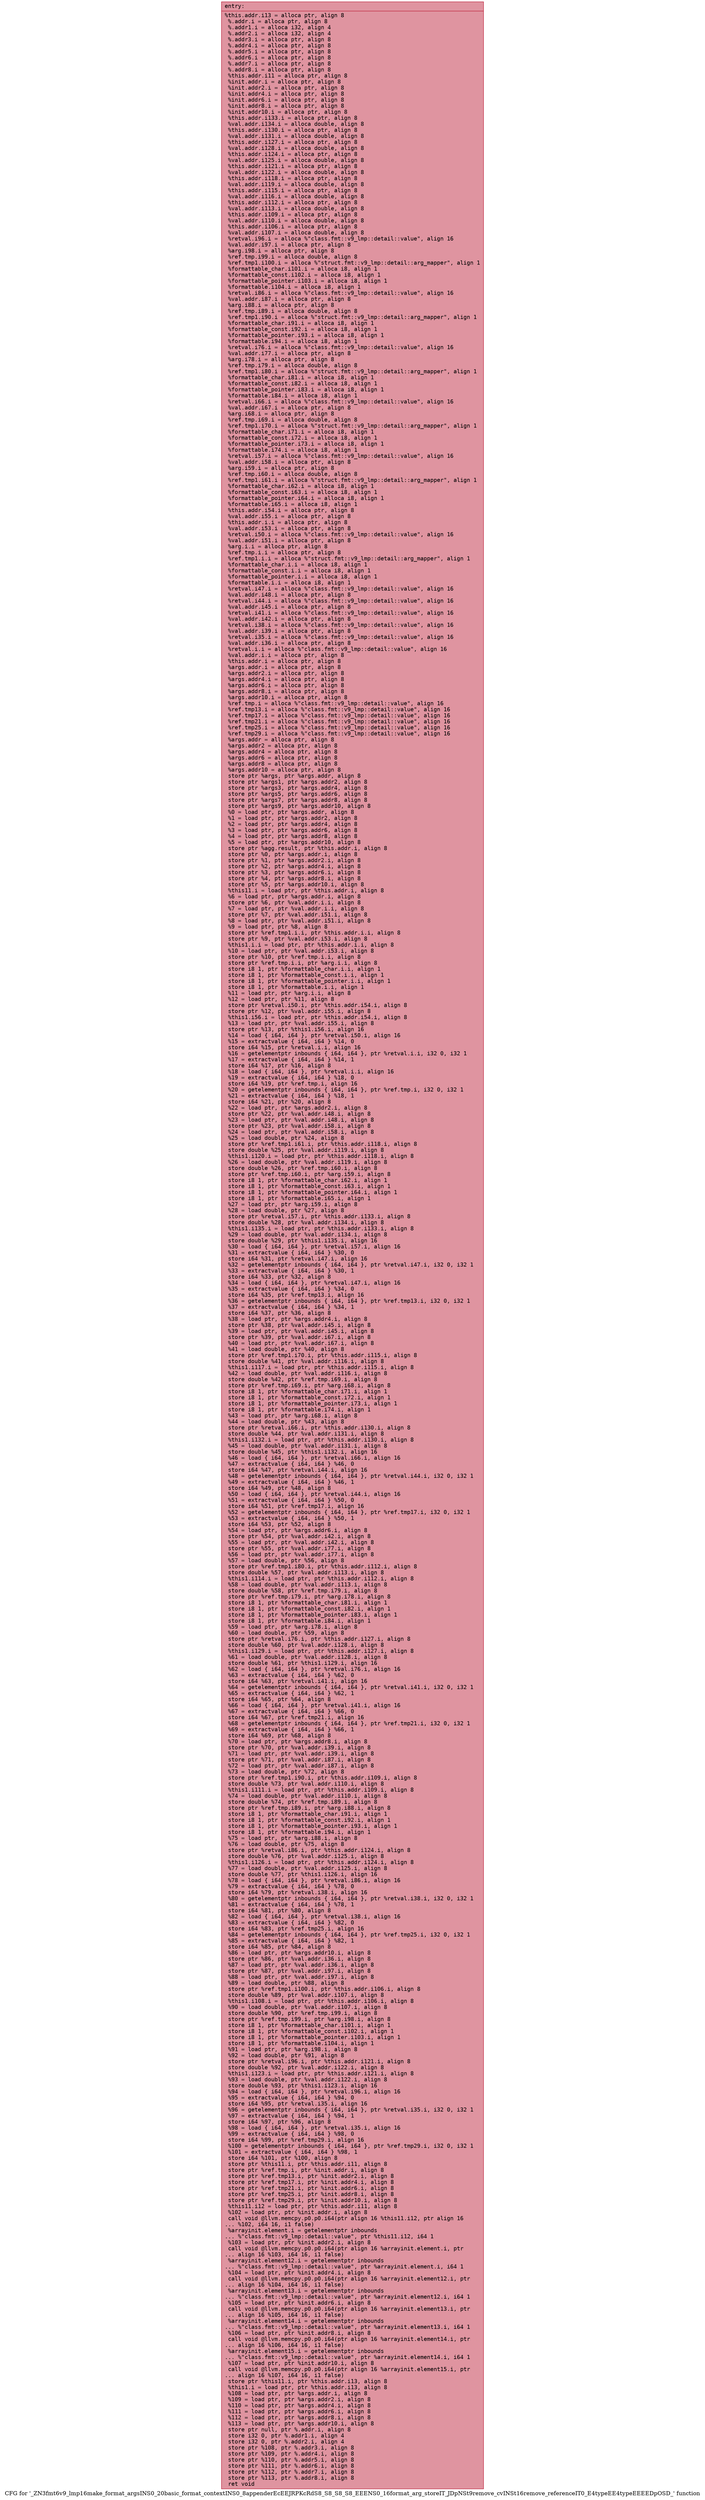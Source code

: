 digraph "CFG for '_ZN3fmt6v9_lmp16make_format_argsINS0_20basic_format_contextINS0_8appenderEcEEJRPKcRdS8_S8_S8_S8_EEENS0_16format_arg_storeIT_JDpNSt9remove_cvINSt16remove_referenceIT0_E4typeEE4typeEEEEDpOSD_' function" {
	label="CFG for '_ZN3fmt6v9_lmp16make_format_argsINS0_20basic_format_contextINS0_8appenderEcEEJRPKcRdS8_S8_S8_S8_EEENS0_16format_arg_storeIT_JDpNSt9remove_cvINSt16remove_referenceIT0_E4typeEE4typeEEEEDpOSD_' function";

	Node0x55e522865560 [shape=record,color="#b70d28ff", style=filled, fillcolor="#b70d2870" fontname="Courier",label="{entry:\l|  %this.addr.i13 = alloca ptr, align 8\l  %.addr.i = alloca ptr, align 8\l  %.addr1.i = alloca i32, align 4\l  %.addr2.i = alloca i32, align 4\l  %.addr3.i = alloca ptr, align 8\l  %.addr4.i = alloca ptr, align 8\l  %.addr5.i = alloca ptr, align 8\l  %.addr6.i = alloca ptr, align 8\l  %.addr7.i = alloca ptr, align 8\l  %.addr8.i = alloca ptr, align 8\l  %this.addr.i11 = alloca ptr, align 8\l  %init.addr.i = alloca ptr, align 8\l  %init.addr2.i = alloca ptr, align 8\l  %init.addr4.i = alloca ptr, align 8\l  %init.addr6.i = alloca ptr, align 8\l  %init.addr8.i = alloca ptr, align 8\l  %init.addr10.i = alloca ptr, align 8\l  %this.addr.i133.i = alloca ptr, align 8\l  %val.addr.i134.i = alloca double, align 8\l  %this.addr.i130.i = alloca ptr, align 8\l  %val.addr.i131.i = alloca double, align 8\l  %this.addr.i127.i = alloca ptr, align 8\l  %val.addr.i128.i = alloca double, align 8\l  %this.addr.i124.i = alloca ptr, align 8\l  %val.addr.i125.i = alloca double, align 8\l  %this.addr.i121.i = alloca ptr, align 8\l  %val.addr.i122.i = alloca double, align 8\l  %this.addr.i118.i = alloca ptr, align 8\l  %val.addr.i119.i = alloca double, align 8\l  %this.addr.i115.i = alloca ptr, align 8\l  %val.addr.i116.i = alloca double, align 8\l  %this.addr.i112.i = alloca ptr, align 8\l  %val.addr.i113.i = alloca double, align 8\l  %this.addr.i109.i = alloca ptr, align 8\l  %val.addr.i110.i = alloca double, align 8\l  %this.addr.i106.i = alloca ptr, align 8\l  %val.addr.i107.i = alloca double, align 8\l  %retval.i96.i = alloca %\"class.fmt::v9_lmp::detail::value\", align 16\l  %val.addr.i97.i = alloca ptr, align 8\l  %arg.i98.i = alloca ptr, align 8\l  %ref.tmp.i99.i = alloca double, align 8\l  %ref.tmp1.i100.i = alloca %\"struct.fmt::v9_lmp::detail::arg_mapper\", align 1\l  %formattable_char.i101.i = alloca i8, align 1\l  %formattable_const.i102.i = alloca i8, align 1\l  %formattable_pointer.i103.i = alloca i8, align 1\l  %formattable.i104.i = alloca i8, align 1\l  %retval.i86.i = alloca %\"class.fmt::v9_lmp::detail::value\", align 16\l  %val.addr.i87.i = alloca ptr, align 8\l  %arg.i88.i = alloca ptr, align 8\l  %ref.tmp.i89.i = alloca double, align 8\l  %ref.tmp1.i90.i = alloca %\"struct.fmt::v9_lmp::detail::arg_mapper\", align 1\l  %formattable_char.i91.i = alloca i8, align 1\l  %formattable_const.i92.i = alloca i8, align 1\l  %formattable_pointer.i93.i = alloca i8, align 1\l  %formattable.i94.i = alloca i8, align 1\l  %retval.i76.i = alloca %\"class.fmt::v9_lmp::detail::value\", align 16\l  %val.addr.i77.i = alloca ptr, align 8\l  %arg.i78.i = alloca ptr, align 8\l  %ref.tmp.i79.i = alloca double, align 8\l  %ref.tmp1.i80.i = alloca %\"struct.fmt::v9_lmp::detail::arg_mapper\", align 1\l  %formattable_char.i81.i = alloca i8, align 1\l  %formattable_const.i82.i = alloca i8, align 1\l  %formattable_pointer.i83.i = alloca i8, align 1\l  %formattable.i84.i = alloca i8, align 1\l  %retval.i66.i = alloca %\"class.fmt::v9_lmp::detail::value\", align 16\l  %val.addr.i67.i = alloca ptr, align 8\l  %arg.i68.i = alloca ptr, align 8\l  %ref.tmp.i69.i = alloca double, align 8\l  %ref.tmp1.i70.i = alloca %\"struct.fmt::v9_lmp::detail::arg_mapper\", align 1\l  %formattable_char.i71.i = alloca i8, align 1\l  %formattable_const.i72.i = alloca i8, align 1\l  %formattable_pointer.i73.i = alloca i8, align 1\l  %formattable.i74.i = alloca i8, align 1\l  %retval.i57.i = alloca %\"class.fmt::v9_lmp::detail::value\", align 16\l  %val.addr.i58.i = alloca ptr, align 8\l  %arg.i59.i = alloca ptr, align 8\l  %ref.tmp.i60.i = alloca double, align 8\l  %ref.tmp1.i61.i = alloca %\"struct.fmt::v9_lmp::detail::arg_mapper\", align 1\l  %formattable_char.i62.i = alloca i8, align 1\l  %formattable_const.i63.i = alloca i8, align 1\l  %formattable_pointer.i64.i = alloca i8, align 1\l  %formattable.i65.i = alloca i8, align 1\l  %this.addr.i54.i = alloca ptr, align 8\l  %val.addr.i55.i = alloca ptr, align 8\l  %this.addr.i.i = alloca ptr, align 8\l  %val.addr.i53.i = alloca ptr, align 8\l  %retval.i50.i = alloca %\"class.fmt::v9_lmp::detail::value\", align 16\l  %val.addr.i51.i = alloca ptr, align 8\l  %arg.i.i = alloca ptr, align 8\l  %ref.tmp.i.i = alloca ptr, align 8\l  %ref.tmp1.i.i = alloca %\"struct.fmt::v9_lmp::detail::arg_mapper\", align 1\l  %formattable_char.i.i = alloca i8, align 1\l  %formattable_const.i.i = alloca i8, align 1\l  %formattable_pointer.i.i = alloca i8, align 1\l  %formattable.i.i = alloca i8, align 1\l  %retval.i47.i = alloca %\"class.fmt::v9_lmp::detail::value\", align 16\l  %val.addr.i48.i = alloca ptr, align 8\l  %retval.i44.i = alloca %\"class.fmt::v9_lmp::detail::value\", align 16\l  %val.addr.i45.i = alloca ptr, align 8\l  %retval.i41.i = alloca %\"class.fmt::v9_lmp::detail::value\", align 16\l  %val.addr.i42.i = alloca ptr, align 8\l  %retval.i38.i = alloca %\"class.fmt::v9_lmp::detail::value\", align 16\l  %val.addr.i39.i = alloca ptr, align 8\l  %retval.i35.i = alloca %\"class.fmt::v9_lmp::detail::value\", align 16\l  %val.addr.i36.i = alloca ptr, align 8\l  %retval.i.i = alloca %\"class.fmt::v9_lmp::detail::value\", align 16\l  %val.addr.i.i = alloca ptr, align 8\l  %this.addr.i = alloca ptr, align 8\l  %args.addr.i = alloca ptr, align 8\l  %args.addr2.i = alloca ptr, align 8\l  %args.addr4.i = alloca ptr, align 8\l  %args.addr6.i = alloca ptr, align 8\l  %args.addr8.i = alloca ptr, align 8\l  %args.addr10.i = alloca ptr, align 8\l  %ref.tmp.i = alloca %\"class.fmt::v9_lmp::detail::value\", align 16\l  %ref.tmp13.i = alloca %\"class.fmt::v9_lmp::detail::value\", align 16\l  %ref.tmp17.i = alloca %\"class.fmt::v9_lmp::detail::value\", align 16\l  %ref.tmp21.i = alloca %\"class.fmt::v9_lmp::detail::value\", align 16\l  %ref.tmp25.i = alloca %\"class.fmt::v9_lmp::detail::value\", align 16\l  %ref.tmp29.i = alloca %\"class.fmt::v9_lmp::detail::value\", align 16\l  %args.addr = alloca ptr, align 8\l  %args.addr2 = alloca ptr, align 8\l  %args.addr4 = alloca ptr, align 8\l  %args.addr6 = alloca ptr, align 8\l  %args.addr8 = alloca ptr, align 8\l  %args.addr10 = alloca ptr, align 8\l  store ptr %args, ptr %args.addr, align 8\l  store ptr %args1, ptr %args.addr2, align 8\l  store ptr %args3, ptr %args.addr4, align 8\l  store ptr %args5, ptr %args.addr6, align 8\l  store ptr %args7, ptr %args.addr8, align 8\l  store ptr %args9, ptr %args.addr10, align 8\l  %0 = load ptr, ptr %args.addr, align 8\l  %1 = load ptr, ptr %args.addr2, align 8\l  %2 = load ptr, ptr %args.addr4, align 8\l  %3 = load ptr, ptr %args.addr6, align 8\l  %4 = load ptr, ptr %args.addr8, align 8\l  %5 = load ptr, ptr %args.addr10, align 8\l  store ptr %agg.result, ptr %this.addr.i, align 8\l  store ptr %0, ptr %args.addr.i, align 8\l  store ptr %1, ptr %args.addr2.i, align 8\l  store ptr %2, ptr %args.addr4.i, align 8\l  store ptr %3, ptr %args.addr6.i, align 8\l  store ptr %4, ptr %args.addr8.i, align 8\l  store ptr %5, ptr %args.addr10.i, align 8\l  %this11.i = load ptr, ptr %this.addr.i, align 8\l  %6 = load ptr, ptr %args.addr.i, align 8\l  store ptr %6, ptr %val.addr.i.i, align 8\l  %7 = load ptr, ptr %val.addr.i.i, align 8\l  store ptr %7, ptr %val.addr.i51.i, align 8\l  %8 = load ptr, ptr %val.addr.i51.i, align 8\l  %9 = load ptr, ptr %8, align 8\l  store ptr %ref.tmp1.i.i, ptr %this.addr.i.i, align 8\l  store ptr %9, ptr %val.addr.i53.i, align 8\l  %this1.i.i = load ptr, ptr %this.addr.i.i, align 8\l  %10 = load ptr, ptr %val.addr.i53.i, align 8\l  store ptr %10, ptr %ref.tmp.i.i, align 8\l  store ptr %ref.tmp.i.i, ptr %arg.i.i, align 8\l  store i8 1, ptr %formattable_char.i.i, align 1\l  store i8 1, ptr %formattable_const.i.i, align 1\l  store i8 1, ptr %formattable_pointer.i.i, align 1\l  store i8 1, ptr %formattable.i.i, align 1\l  %11 = load ptr, ptr %arg.i.i, align 8\l  %12 = load ptr, ptr %11, align 8\l  store ptr %retval.i50.i, ptr %this.addr.i54.i, align 8\l  store ptr %12, ptr %val.addr.i55.i, align 8\l  %this1.i56.i = load ptr, ptr %this.addr.i54.i, align 8\l  %13 = load ptr, ptr %val.addr.i55.i, align 8\l  store ptr %13, ptr %this1.i56.i, align 16\l  %14 = load \{ i64, i64 \}, ptr %retval.i50.i, align 16\l  %15 = extractvalue \{ i64, i64 \} %14, 0\l  store i64 %15, ptr %retval.i.i, align 16\l  %16 = getelementptr inbounds \{ i64, i64 \}, ptr %retval.i.i, i32 0, i32 1\l  %17 = extractvalue \{ i64, i64 \} %14, 1\l  store i64 %17, ptr %16, align 8\l  %18 = load \{ i64, i64 \}, ptr %retval.i.i, align 16\l  %19 = extractvalue \{ i64, i64 \} %18, 0\l  store i64 %19, ptr %ref.tmp.i, align 16\l  %20 = getelementptr inbounds \{ i64, i64 \}, ptr %ref.tmp.i, i32 0, i32 1\l  %21 = extractvalue \{ i64, i64 \} %18, 1\l  store i64 %21, ptr %20, align 8\l  %22 = load ptr, ptr %args.addr2.i, align 8\l  store ptr %22, ptr %val.addr.i48.i, align 8\l  %23 = load ptr, ptr %val.addr.i48.i, align 8\l  store ptr %23, ptr %val.addr.i58.i, align 8\l  %24 = load ptr, ptr %val.addr.i58.i, align 8\l  %25 = load double, ptr %24, align 8\l  store ptr %ref.tmp1.i61.i, ptr %this.addr.i118.i, align 8\l  store double %25, ptr %val.addr.i119.i, align 8\l  %this1.i120.i = load ptr, ptr %this.addr.i118.i, align 8\l  %26 = load double, ptr %val.addr.i119.i, align 8\l  store double %26, ptr %ref.tmp.i60.i, align 8\l  store ptr %ref.tmp.i60.i, ptr %arg.i59.i, align 8\l  store i8 1, ptr %formattable_char.i62.i, align 1\l  store i8 1, ptr %formattable_const.i63.i, align 1\l  store i8 1, ptr %formattable_pointer.i64.i, align 1\l  store i8 1, ptr %formattable.i65.i, align 1\l  %27 = load ptr, ptr %arg.i59.i, align 8\l  %28 = load double, ptr %27, align 8\l  store ptr %retval.i57.i, ptr %this.addr.i133.i, align 8\l  store double %28, ptr %val.addr.i134.i, align 8\l  %this1.i135.i = load ptr, ptr %this.addr.i133.i, align 8\l  %29 = load double, ptr %val.addr.i134.i, align 8\l  store double %29, ptr %this1.i135.i, align 16\l  %30 = load \{ i64, i64 \}, ptr %retval.i57.i, align 16\l  %31 = extractvalue \{ i64, i64 \} %30, 0\l  store i64 %31, ptr %retval.i47.i, align 16\l  %32 = getelementptr inbounds \{ i64, i64 \}, ptr %retval.i47.i, i32 0, i32 1\l  %33 = extractvalue \{ i64, i64 \} %30, 1\l  store i64 %33, ptr %32, align 8\l  %34 = load \{ i64, i64 \}, ptr %retval.i47.i, align 16\l  %35 = extractvalue \{ i64, i64 \} %34, 0\l  store i64 %35, ptr %ref.tmp13.i, align 16\l  %36 = getelementptr inbounds \{ i64, i64 \}, ptr %ref.tmp13.i, i32 0, i32 1\l  %37 = extractvalue \{ i64, i64 \} %34, 1\l  store i64 %37, ptr %36, align 8\l  %38 = load ptr, ptr %args.addr4.i, align 8\l  store ptr %38, ptr %val.addr.i45.i, align 8\l  %39 = load ptr, ptr %val.addr.i45.i, align 8\l  store ptr %39, ptr %val.addr.i67.i, align 8\l  %40 = load ptr, ptr %val.addr.i67.i, align 8\l  %41 = load double, ptr %40, align 8\l  store ptr %ref.tmp1.i70.i, ptr %this.addr.i115.i, align 8\l  store double %41, ptr %val.addr.i116.i, align 8\l  %this1.i117.i = load ptr, ptr %this.addr.i115.i, align 8\l  %42 = load double, ptr %val.addr.i116.i, align 8\l  store double %42, ptr %ref.tmp.i69.i, align 8\l  store ptr %ref.tmp.i69.i, ptr %arg.i68.i, align 8\l  store i8 1, ptr %formattable_char.i71.i, align 1\l  store i8 1, ptr %formattable_const.i72.i, align 1\l  store i8 1, ptr %formattable_pointer.i73.i, align 1\l  store i8 1, ptr %formattable.i74.i, align 1\l  %43 = load ptr, ptr %arg.i68.i, align 8\l  %44 = load double, ptr %43, align 8\l  store ptr %retval.i66.i, ptr %this.addr.i130.i, align 8\l  store double %44, ptr %val.addr.i131.i, align 8\l  %this1.i132.i = load ptr, ptr %this.addr.i130.i, align 8\l  %45 = load double, ptr %val.addr.i131.i, align 8\l  store double %45, ptr %this1.i132.i, align 16\l  %46 = load \{ i64, i64 \}, ptr %retval.i66.i, align 16\l  %47 = extractvalue \{ i64, i64 \} %46, 0\l  store i64 %47, ptr %retval.i44.i, align 16\l  %48 = getelementptr inbounds \{ i64, i64 \}, ptr %retval.i44.i, i32 0, i32 1\l  %49 = extractvalue \{ i64, i64 \} %46, 1\l  store i64 %49, ptr %48, align 8\l  %50 = load \{ i64, i64 \}, ptr %retval.i44.i, align 16\l  %51 = extractvalue \{ i64, i64 \} %50, 0\l  store i64 %51, ptr %ref.tmp17.i, align 16\l  %52 = getelementptr inbounds \{ i64, i64 \}, ptr %ref.tmp17.i, i32 0, i32 1\l  %53 = extractvalue \{ i64, i64 \} %50, 1\l  store i64 %53, ptr %52, align 8\l  %54 = load ptr, ptr %args.addr6.i, align 8\l  store ptr %54, ptr %val.addr.i42.i, align 8\l  %55 = load ptr, ptr %val.addr.i42.i, align 8\l  store ptr %55, ptr %val.addr.i77.i, align 8\l  %56 = load ptr, ptr %val.addr.i77.i, align 8\l  %57 = load double, ptr %56, align 8\l  store ptr %ref.tmp1.i80.i, ptr %this.addr.i112.i, align 8\l  store double %57, ptr %val.addr.i113.i, align 8\l  %this1.i114.i = load ptr, ptr %this.addr.i112.i, align 8\l  %58 = load double, ptr %val.addr.i113.i, align 8\l  store double %58, ptr %ref.tmp.i79.i, align 8\l  store ptr %ref.tmp.i79.i, ptr %arg.i78.i, align 8\l  store i8 1, ptr %formattable_char.i81.i, align 1\l  store i8 1, ptr %formattable_const.i82.i, align 1\l  store i8 1, ptr %formattable_pointer.i83.i, align 1\l  store i8 1, ptr %formattable.i84.i, align 1\l  %59 = load ptr, ptr %arg.i78.i, align 8\l  %60 = load double, ptr %59, align 8\l  store ptr %retval.i76.i, ptr %this.addr.i127.i, align 8\l  store double %60, ptr %val.addr.i128.i, align 8\l  %this1.i129.i = load ptr, ptr %this.addr.i127.i, align 8\l  %61 = load double, ptr %val.addr.i128.i, align 8\l  store double %61, ptr %this1.i129.i, align 16\l  %62 = load \{ i64, i64 \}, ptr %retval.i76.i, align 16\l  %63 = extractvalue \{ i64, i64 \} %62, 0\l  store i64 %63, ptr %retval.i41.i, align 16\l  %64 = getelementptr inbounds \{ i64, i64 \}, ptr %retval.i41.i, i32 0, i32 1\l  %65 = extractvalue \{ i64, i64 \} %62, 1\l  store i64 %65, ptr %64, align 8\l  %66 = load \{ i64, i64 \}, ptr %retval.i41.i, align 16\l  %67 = extractvalue \{ i64, i64 \} %66, 0\l  store i64 %67, ptr %ref.tmp21.i, align 16\l  %68 = getelementptr inbounds \{ i64, i64 \}, ptr %ref.tmp21.i, i32 0, i32 1\l  %69 = extractvalue \{ i64, i64 \} %66, 1\l  store i64 %69, ptr %68, align 8\l  %70 = load ptr, ptr %args.addr8.i, align 8\l  store ptr %70, ptr %val.addr.i39.i, align 8\l  %71 = load ptr, ptr %val.addr.i39.i, align 8\l  store ptr %71, ptr %val.addr.i87.i, align 8\l  %72 = load ptr, ptr %val.addr.i87.i, align 8\l  %73 = load double, ptr %72, align 8\l  store ptr %ref.tmp1.i90.i, ptr %this.addr.i109.i, align 8\l  store double %73, ptr %val.addr.i110.i, align 8\l  %this1.i111.i = load ptr, ptr %this.addr.i109.i, align 8\l  %74 = load double, ptr %val.addr.i110.i, align 8\l  store double %74, ptr %ref.tmp.i89.i, align 8\l  store ptr %ref.tmp.i89.i, ptr %arg.i88.i, align 8\l  store i8 1, ptr %formattable_char.i91.i, align 1\l  store i8 1, ptr %formattable_const.i92.i, align 1\l  store i8 1, ptr %formattable_pointer.i93.i, align 1\l  store i8 1, ptr %formattable.i94.i, align 1\l  %75 = load ptr, ptr %arg.i88.i, align 8\l  %76 = load double, ptr %75, align 8\l  store ptr %retval.i86.i, ptr %this.addr.i124.i, align 8\l  store double %76, ptr %val.addr.i125.i, align 8\l  %this1.i126.i = load ptr, ptr %this.addr.i124.i, align 8\l  %77 = load double, ptr %val.addr.i125.i, align 8\l  store double %77, ptr %this1.i126.i, align 16\l  %78 = load \{ i64, i64 \}, ptr %retval.i86.i, align 16\l  %79 = extractvalue \{ i64, i64 \} %78, 0\l  store i64 %79, ptr %retval.i38.i, align 16\l  %80 = getelementptr inbounds \{ i64, i64 \}, ptr %retval.i38.i, i32 0, i32 1\l  %81 = extractvalue \{ i64, i64 \} %78, 1\l  store i64 %81, ptr %80, align 8\l  %82 = load \{ i64, i64 \}, ptr %retval.i38.i, align 16\l  %83 = extractvalue \{ i64, i64 \} %82, 0\l  store i64 %83, ptr %ref.tmp25.i, align 16\l  %84 = getelementptr inbounds \{ i64, i64 \}, ptr %ref.tmp25.i, i32 0, i32 1\l  %85 = extractvalue \{ i64, i64 \} %82, 1\l  store i64 %85, ptr %84, align 8\l  %86 = load ptr, ptr %args.addr10.i, align 8\l  store ptr %86, ptr %val.addr.i36.i, align 8\l  %87 = load ptr, ptr %val.addr.i36.i, align 8\l  store ptr %87, ptr %val.addr.i97.i, align 8\l  %88 = load ptr, ptr %val.addr.i97.i, align 8\l  %89 = load double, ptr %88, align 8\l  store ptr %ref.tmp1.i100.i, ptr %this.addr.i106.i, align 8\l  store double %89, ptr %val.addr.i107.i, align 8\l  %this1.i108.i = load ptr, ptr %this.addr.i106.i, align 8\l  %90 = load double, ptr %val.addr.i107.i, align 8\l  store double %90, ptr %ref.tmp.i99.i, align 8\l  store ptr %ref.tmp.i99.i, ptr %arg.i98.i, align 8\l  store i8 1, ptr %formattable_char.i101.i, align 1\l  store i8 1, ptr %formattable_const.i102.i, align 1\l  store i8 1, ptr %formattable_pointer.i103.i, align 1\l  store i8 1, ptr %formattable.i104.i, align 1\l  %91 = load ptr, ptr %arg.i98.i, align 8\l  %92 = load double, ptr %91, align 8\l  store ptr %retval.i96.i, ptr %this.addr.i121.i, align 8\l  store double %92, ptr %val.addr.i122.i, align 8\l  %this1.i123.i = load ptr, ptr %this.addr.i121.i, align 8\l  %93 = load double, ptr %val.addr.i122.i, align 8\l  store double %93, ptr %this1.i123.i, align 16\l  %94 = load \{ i64, i64 \}, ptr %retval.i96.i, align 16\l  %95 = extractvalue \{ i64, i64 \} %94, 0\l  store i64 %95, ptr %retval.i35.i, align 16\l  %96 = getelementptr inbounds \{ i64, i64 \}, ptr %retval.i35.i, i32 0, i32 1\l  %97 = extractvalue \{ i64, i64 \} %94, 1\l  store i64 %97, ptr %96, align 8\l  %98 = load \{ i64, i64 \}, ptr %retval.i35.i, align 16\l  %99 = extractvalue \{ i64, i64 \} %98, 0\l  store i64 %99, ptr %ref.tmp29.i, align 16\l  %100 = getelementptr inbounds \{ i64, i64 \}, ptr %ref.tmp29.i, i32 0, i32 1\l  %101 = extractvalue \{ i64, i64 \} %98, 1\l  store i64 %101, ptr %100, align 8\l  store ptr %this11.i, ptr %this.addr.i11, align 8\l  store ptr %ref.tmp.i, ptr %init.addr.i, align 8\l  store ptr %ref.tmp13.i, ptr %init.addr2.i, align 8\l  store ptr %ref.tmp17.i, ptr %init.addr4.i, align 8\l  store ptr %ref.tmp21.i, ptr %init.addr6.i, align 8\l  store ptr %ref.tmp25.i, ptr %init.addr8.i, align 8\l  store ptr %ref.tmp29.i, ptr %init.addr10.i, align 8\l  %this11.i12 = load ptr, ptr %this.addr.i11, align 8\l  %102 = load ptr, ptr %init.addr.i, align 8\l  call void @llvm.memcpy.p0.p0.i64(ptr align 16 %this11.i12, ptr align 16\l... %102, i64 16, i1 false)\l  %arrayinit.element.i = getelementptr inbounds\l... %\"class.fmt::v9_lmp::detail::value\", ptr %this11.i12, i64 1\l  %103 = load ptr, ptr %init.addr2.i, align 8\l  call void @llvm.memcpy.p0.p0.i64(ptr align 16 %arrayinit.element.i, ptr\l... align 16 %103, i64 16, i1 false)\l  %arrayinit.element12.i = getelementptr inbounds\l... %\"class.fmt::v9_lmp::detail::value\", ptr %arrayinit.element.i, i64 1\l  %104 = load ptr, ptr %init.addr4.i, align 8\l  call void @llvm.memcpy.p0.p0.i64(ptr align 16 %arrayinit.element12.i, ptr\l... align 16 %104, i64 16, i1 false)\l  %arrayinit.element13.i = getelementptr inbounds\l... %\"class.fmt::v9_lmp::detail::value\", ptr %arrayinit.element12.i, i64 1\l  %105 = load ptr, ptr %init.addr6.i, align 8\l  call void @llvm.memcpy.p0.p0.i64(ptr align 16 %arrayinit.element13.i, ptr\l... align 16 %105, i64 16, i1 false)\l  %arrayinit.element14.i = getelementptr inbounds\l... %\"class.fmt::v9_lmp::detail::value\", ptr %arrayinit.element13.i, i64 1\l  %106 = load ptr, ptr %init.addr8.i, align 8\l  call void @llvm.memcpy.p0.p0.i64(ptr align 16 %arrayinit.element14.i, ptr\l... align 16 %106, i64 16, i1 false)\l  %arrayinit.element15.i = getelementptr inbounds\l... %\"class.fmt::v9_lmp::detail::value\", ptr %arrayinit.element14.i, i64 1\l  %107 = load ptr, ptr %init.addr10.i, align 8\l  call void @llvm.memcpy.p0.p0.i64(ptr align 16 %arrayinit.element15.i, ptr\l... align 16 %107, i64 16, i1 false)\l  store ptr %this11.i, ptr %this.addr.i13, align 8\l  %this1.i = load ptr, ptr %this.addr.i13, align 8\l  %108 = load ptr, ptr %args.addr.i, align 8\l  %109 = load ptr, ptr %args.addr2.i, align 8\l  %110 = load ptr, ptr %args.addr4.i, align 8\l  %111 = load ptr, ptr %args.addr6.i, align 8\l  %112 = load ptr, ptr %args.addr8.i, align 8\l  %113 = load ptr, ptr %args.addr10.i, align 8\l  store ptr null, ptr %.addr.i, align 8\l  store i32 0, ptr %.addr1.i, align 4\l  store i32 0, ptr %.addr2.i, align 4\l  store ptr %108, ptr %.addr3.i, align 8\l  store ptr %109, ptr %.addr4.i, align 8\l  store ptr %110, ptr %.addr5.i, align 8\l  store ptr %111, ptr %.addr6.i, align 8\l  store ptr %112, ptr %.addr7.i, align 8\l  store ptr %113, ptr %.addr8.i, align 8\l  ret void\l}"];
}
